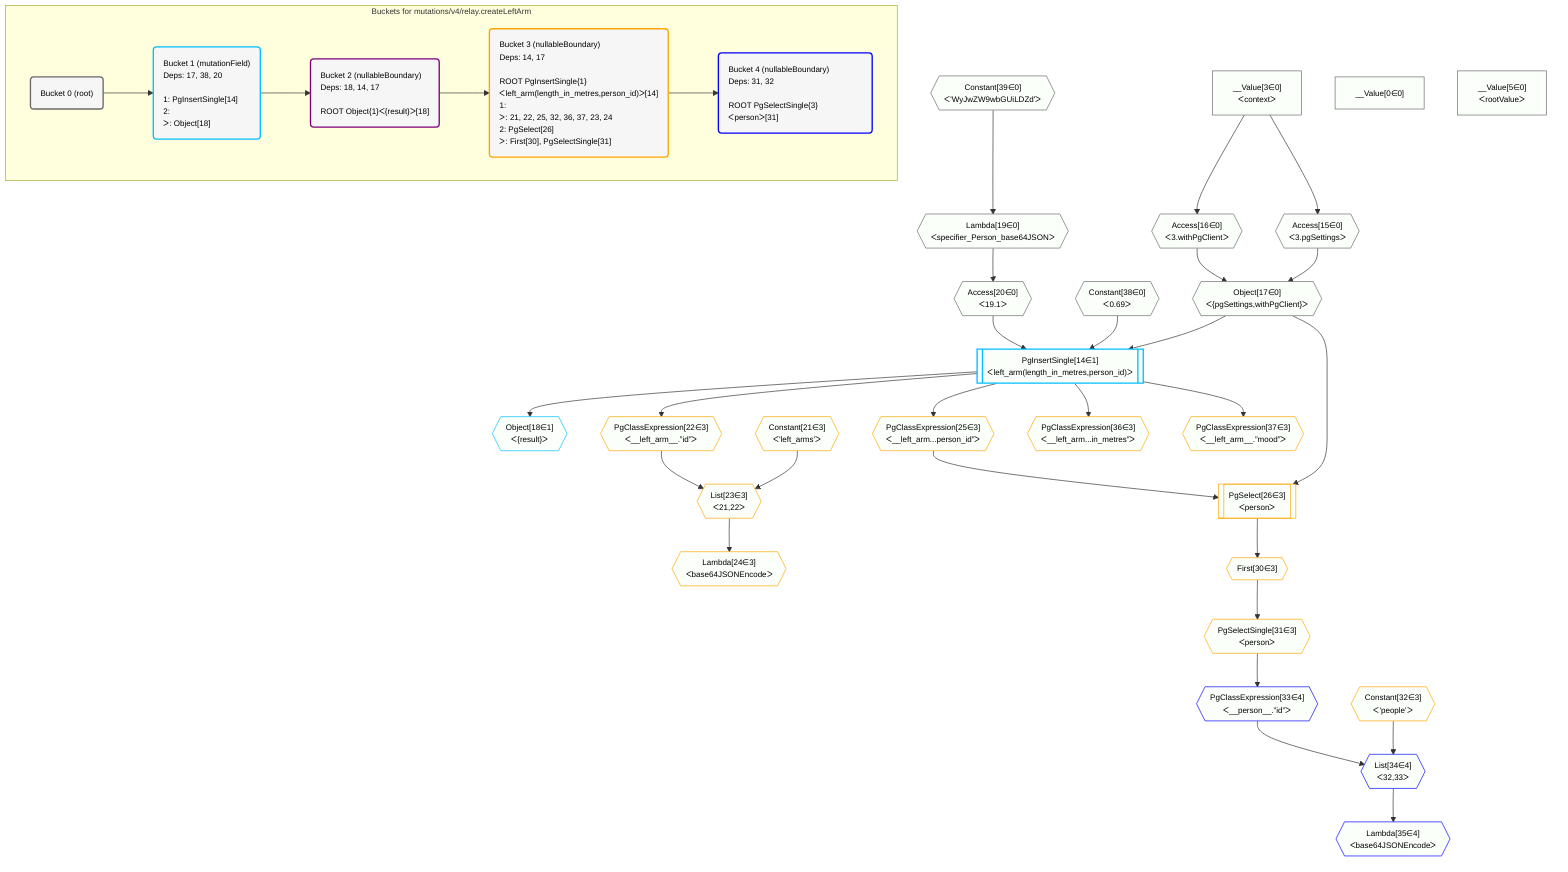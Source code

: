 %%{init: {'themeVariables': { 'fontSize': '12px'}}}%%
graph TD
    classDef path fill:#eee,stroke:#000,color:#000
    classDef plan fill:#fff,stroke-width:1px,color:#000
    classDef itemplan fill:#fff,stroke-width:2px,color:#000
    classDef unbatchedplan fill:#dff,stroke-width:1px,color:#000
    classDef sideeffectplan fill:#fcc,stroke-width:2px,color:#000
    classDef bucket fill:#f6f6f6,color:#000,stroke-width:2px,text-align:left


    %% plan dependencies
    Object17{{"Object[17∈0]<br />ᐸ{pgSettings,withPgClient}ᐳ"}}:::plan
    Access15{{"Access[15∈0]<br />ᐸ3.pgSettingsᐳ"}}:::plan
    Access16{{"Access[16∈0]<br />ᐸ3.withPgClientᐳ"}}:::plan
    Access15 & Access16 --> Object17
    __Value3["__Value[3∈0]<br />ᐸcontextᐳ"]:::plan
    __Value3 --> Access15
    __Value3 --> Access16
    Lambda19{{"Lambda[19∈0]<br />ᐸspecifier_Person_base64JSONᐳ"}}:::plan
    Constant39{{"Constant[39∈0]<br />ᐸ'WyJwZW9wbGUiLDZd'ᐳ"}}:::plan
    Constant39 --> Lambda19
    Access20{{"Access[20∈0]<br />ᐸ19.1ᐳ"}}:::plan
    Lambda19 --> Access20
    __Value0["__Value[0∈0]"]:::plan
    __Value5["__Value[5∈0]<br />ᐸrootValueᐳ"]:::plan
    Constant38{{"Constant[38∈0]<br />ᐸ0.69ᐳ"}}:::plan
    PgInsertSingle14[["PgInsertSingle[14∈1]<br />ᐸleft_arm(length_in_metres,person_id)ᐳ"]]:::sideeffectplan
    Object17 & Constant38 & Access20 --> PgInsertSingle14
    Object18{{"Object[18∈1]<br />ᐸ{result}ᐳ"}}:::plan
    PgInsertSingle14 --> Object18
    List23{{"List[23∈3]<br />ᐸ21,22ᐳ"}}:::plan
    Constant21{{"Constant[21∈3]<br />ᐸ'left_arms'ᐳ"}}:::plan
    PgClassExpression22{{"PgClassExpression[22∈3]<br />ᐸ__left_arm__.”id”ᐳ"}}:::plan
    Constant21 & PgClassExpression22 --> List23
    PgSelect26[["PgSelect[26∈3]<br />ᐸpersonᐳ"]]:::plan
    PgClassExpression25{{"PgClassExpression[25∈3]<br />ᐸ__left_arm...person_id”ᐳ"}}:::plan
    Object17 & PgClassExpression25 --> PgSelect26
    PgInsertSingle14 --> PgClassExpression22
    Lambda24{{"Lambda[24∈3]<br />ᐸbase64JSONEncodeᐳ"}}:::plan
    List23 --> Lambda24
    PgInsertSingle14 --> PgClassExpression25
    First30{{"First[30∈3]"}}:::plan
    PgSelect26 --> First30
    PgSelectSingle31{{"PgSelectSingle[31∈3]<br />ᐸpersonᐳ"}}:::plan
    First30 --> PgSelectSingle31
    PgClassExpression36{{"PgClassExpression[36∈3]<br />ᐸ__left_arm...in_metres”ᐳ"}}:::plan
    PgInsertSingle14 --> PgClassExpression36
    PgClassExpression37{{"PgClassExpression[37∈3]<br />ᐸ__left_arm__.”mood”ᐳ"}}:::plan
    PgInsertSingle14 --> PgClassExpression37
    Constant32{{"Constant[32∈3]<br />ᐸ'people'ᐳ"}}:::plan
    List34{{"List[34∈4]<br />ᐸ32,33ᐳ"}}:::plan
    PgClassExpression33{{"PgClassExpression[33∈4]<br />ᐸ__person__.”id”ᐳ"}}:::plan
    Constant32 & PgClassExpression33 --> List34
    PgSelectSingle31 --> PgClassExpression33
    Lambda35{{"Lambda[35∈4]<br />ᐸbase64JSONEncodeᐳ"}}:::plan
    List34 --> Lambda35

    %% define steps

    subgraph "Buckets for mutations/v4/relay.createLeftArm"
    Bucket0("Bucket 0 (root)"):::bucket
    classDef bucket0 stroke:#696969
    class Bucket0,__Value0,__Value3,__Value5,Access15,Access16,Object17,Lambda19,Access20,Constant38,Constant39 bucket0
    Bucket1("Bucket 1 (mutationField)<br />Deps: 17, 38, 20<br /><br />1: PgInsertSingle[14]<br />2: <br />ᐳ: Object[18]"):::bucket
    classDef bucket1 stroke:#00bfff
    class Bucket1,PgInsertSingle14,Object18 bucket1
    Bucket2("Bucket 2 (nullableBoundary)<br />Deps: 18, 14, 17<br /><br />ROOT Object{1}ᐸ{result}ᐳ[18]"):::bucket
    classDef bucket2 stroke:#7f007f
    class Bucket2 bucket2
    Bucket3("Bucket 3 (nullableBoundary)<br />Deps: 14, 17<br /><br />ROOT PgInsertSingle{1}ᐸleft_arm(length_in_metres,person_id)ᐳ[14]<br />1: <br />ᐳ: 21, 22, 25, 32, 36, 37, 23, 24<br />2: PgSelect[26]<br />ᐳ: First[30], PgSelectSingle[31]"):::bucket
    classDef bucket3 stroke:#ffa500
    class Bucket3,Constant21,PgClassExpression22,List23,Lambda24,PgClassExpression25,PgSelect26,First30,PgSelectSingle31,Constant32,PgClassExpression36,PgClassExpression37 bucket3
    Bucket4("Bucket 4 (nullableBoundary)<br />Deps: 31, 32<br /><br />ROOT PgSelectSingle{3}ᐸpersonᐳ[31]"):::bucket
    classDef bucket4 stroke:#0000ff
    class Bucket4,PgClassExpression33,List34,Lambda35 bucket4
    Bucket0 --> Bucket1
    Bucket1 --> Bucket2
    Bucket2 --> Bucket3
    Bucket3 --> Bucket4
    classDef unary fill:#fafffa,borderWidth:8px
    class Object17,Access15,Access16,Lambda19,Access20,__Value0,__Value3,__Value5,Constant38,Constant39,PgInsertSingle14,Object18,List23,PgSelect26,PgClassExpression22,Lambda24,PgClassExpression25,First30,PgSelectSingle31,PgClassExpression36,PgClassExpression37,Constant21,Constant32,List34,PgClassExpression33,Lambda35 unary
    end
